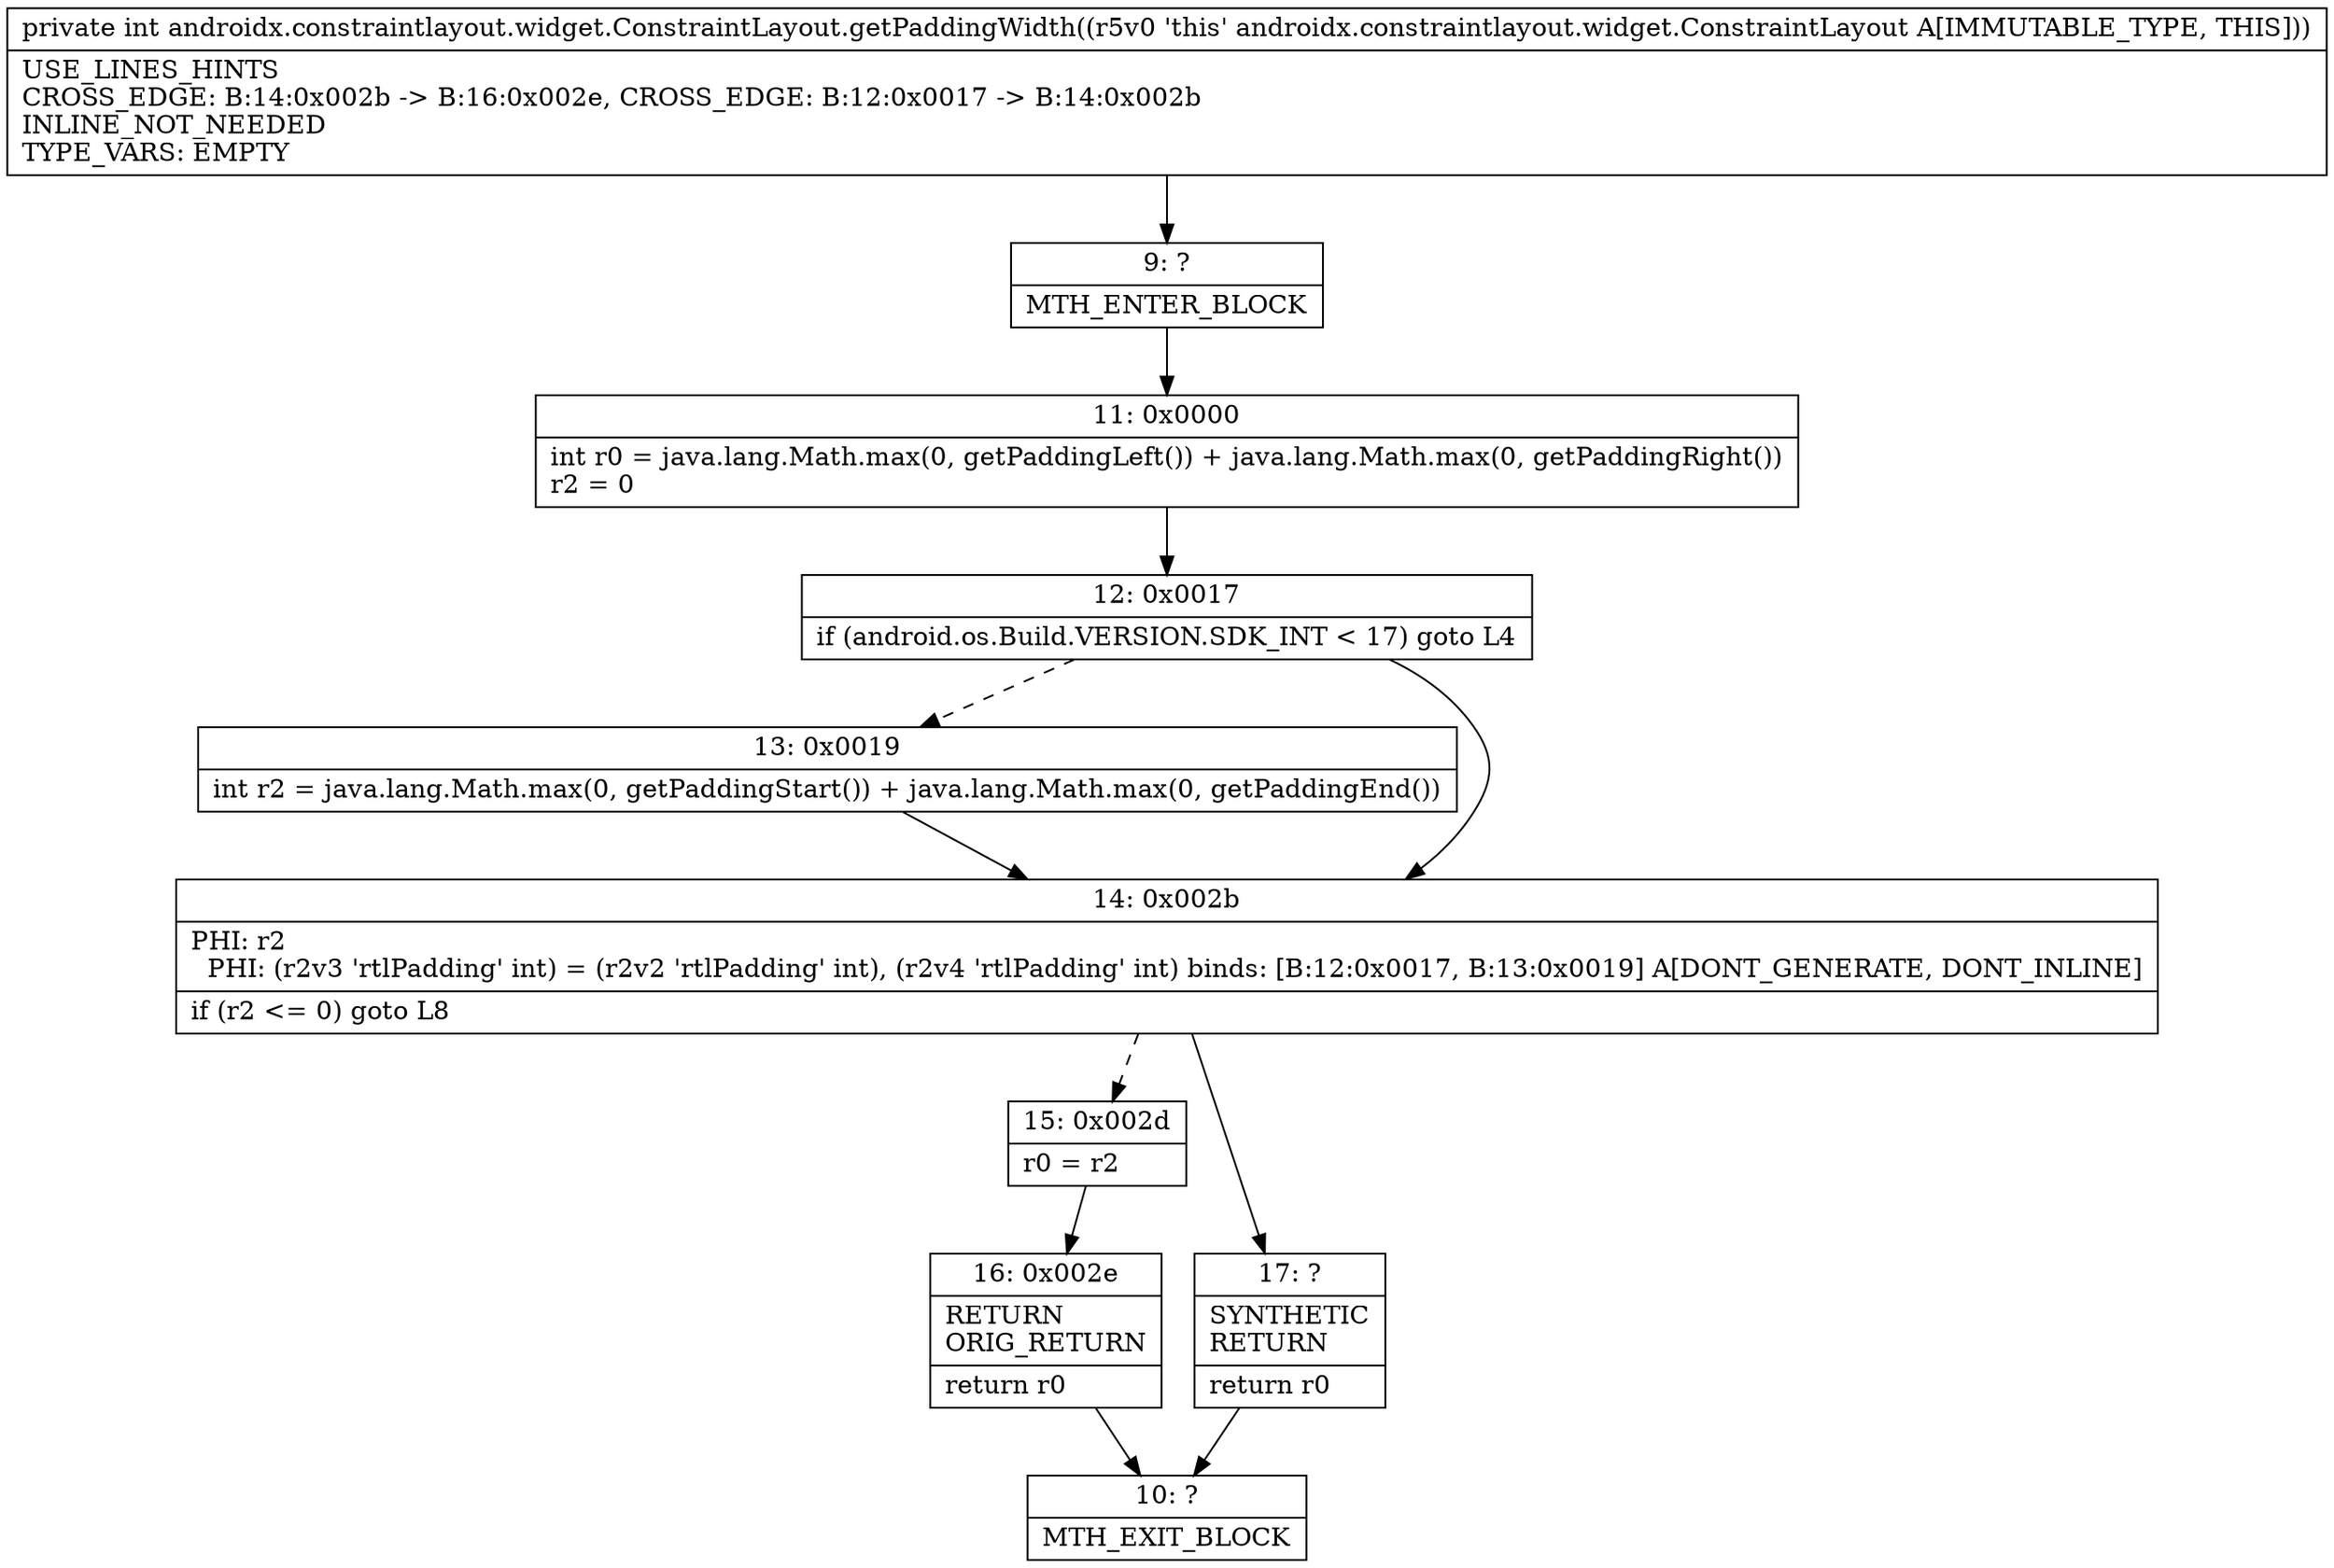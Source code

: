 digraph "CFG forandroidx.constraintlayout.widget.ConstraintLayout.getPaddingWidth()I" {
Node_9 [shape=record,label="{9\:\ ?|MTH_ENTER_BLOCK\l}"];
Node_11 [shape=record,label="{11\:\ 0x0000|int r0 = java.lang.Math.max(0, getPaddingLeft()) + java.lang.Math.max(0, getPaddingRight())\lr2 = 0\l}"];
Node_12 [shape=record,label="{12\:\ 0x0017|if (android.os.Build.VERSION.SDK_INT \< 17) goto L4\l}"];
Node_13 [shape=record,label="{13\:\ 0x0019|int r2 = java.lang.Math.max(0, getPaddingStart()) + java.lang.Math.max(0, getPaddingEnd())\l}"];
Node_14 [shape=record,label="{14\:\ 0x002b|PHI: r2 \l  PHI: (r2v3 'rtlPadding' int) = (r2v2 'rtlPadding' int), (r2v4 'rtlPadding' int) binds: [B:12:0x0017, B:13:0x0019] A[DONT_GENERATE, DONT_INLINE]\l|if (r2 \<= 0) goto L8\l}"];
Node_15 [shape=record,label="{15\:\ 0x002d|r0 = r2\l}"];
Node_16 [shape=record,label="{16\:\ 0x002e|RETURN\lORIG_RETURN\l|return r0\l}"];
Node_10 [shape=record,label="{10\:\ ?|MTH_EXIT_BLOCK\l}"];
Node_17 [shape=record,label="{17\:\ ?|SYNTHETIC\lRETURN\l|return r0\l}"];
MethodNode[shape=record,label="{private int androidx.constraintlayout.widget.ConstraintLayout.getPaddingWidth((r5v0 'this' androidx.constraintlayout.widget.ConstraintLayout A[IMMUTABLE_TYPE, THIS]))  | USE_LINES_HINTS\lCROSS_EDGE: B:14:0x002b \-\> B:16:0x002e, CROSS_EDGE: B:12:0x0017 \-\> B:14:0x002b\lINLINE_NOT_NEEDED\lTYPE_VARS: EMPTY\l}"];
MethodNode -> Node_9;Node_9 -> Node_11;
Node_11 -> Node_12;
Node_12 -> Node_13[style=dashed];
Node_12 -> Node_14;
Node_13 -> Node_14;
Node_14 -> Node_15[style=dashed];
Node_14 -> Node_17;
Node_15 -> Node_16;
Node_16 -> Node_10;
Node_17 -> Node_10;
}

